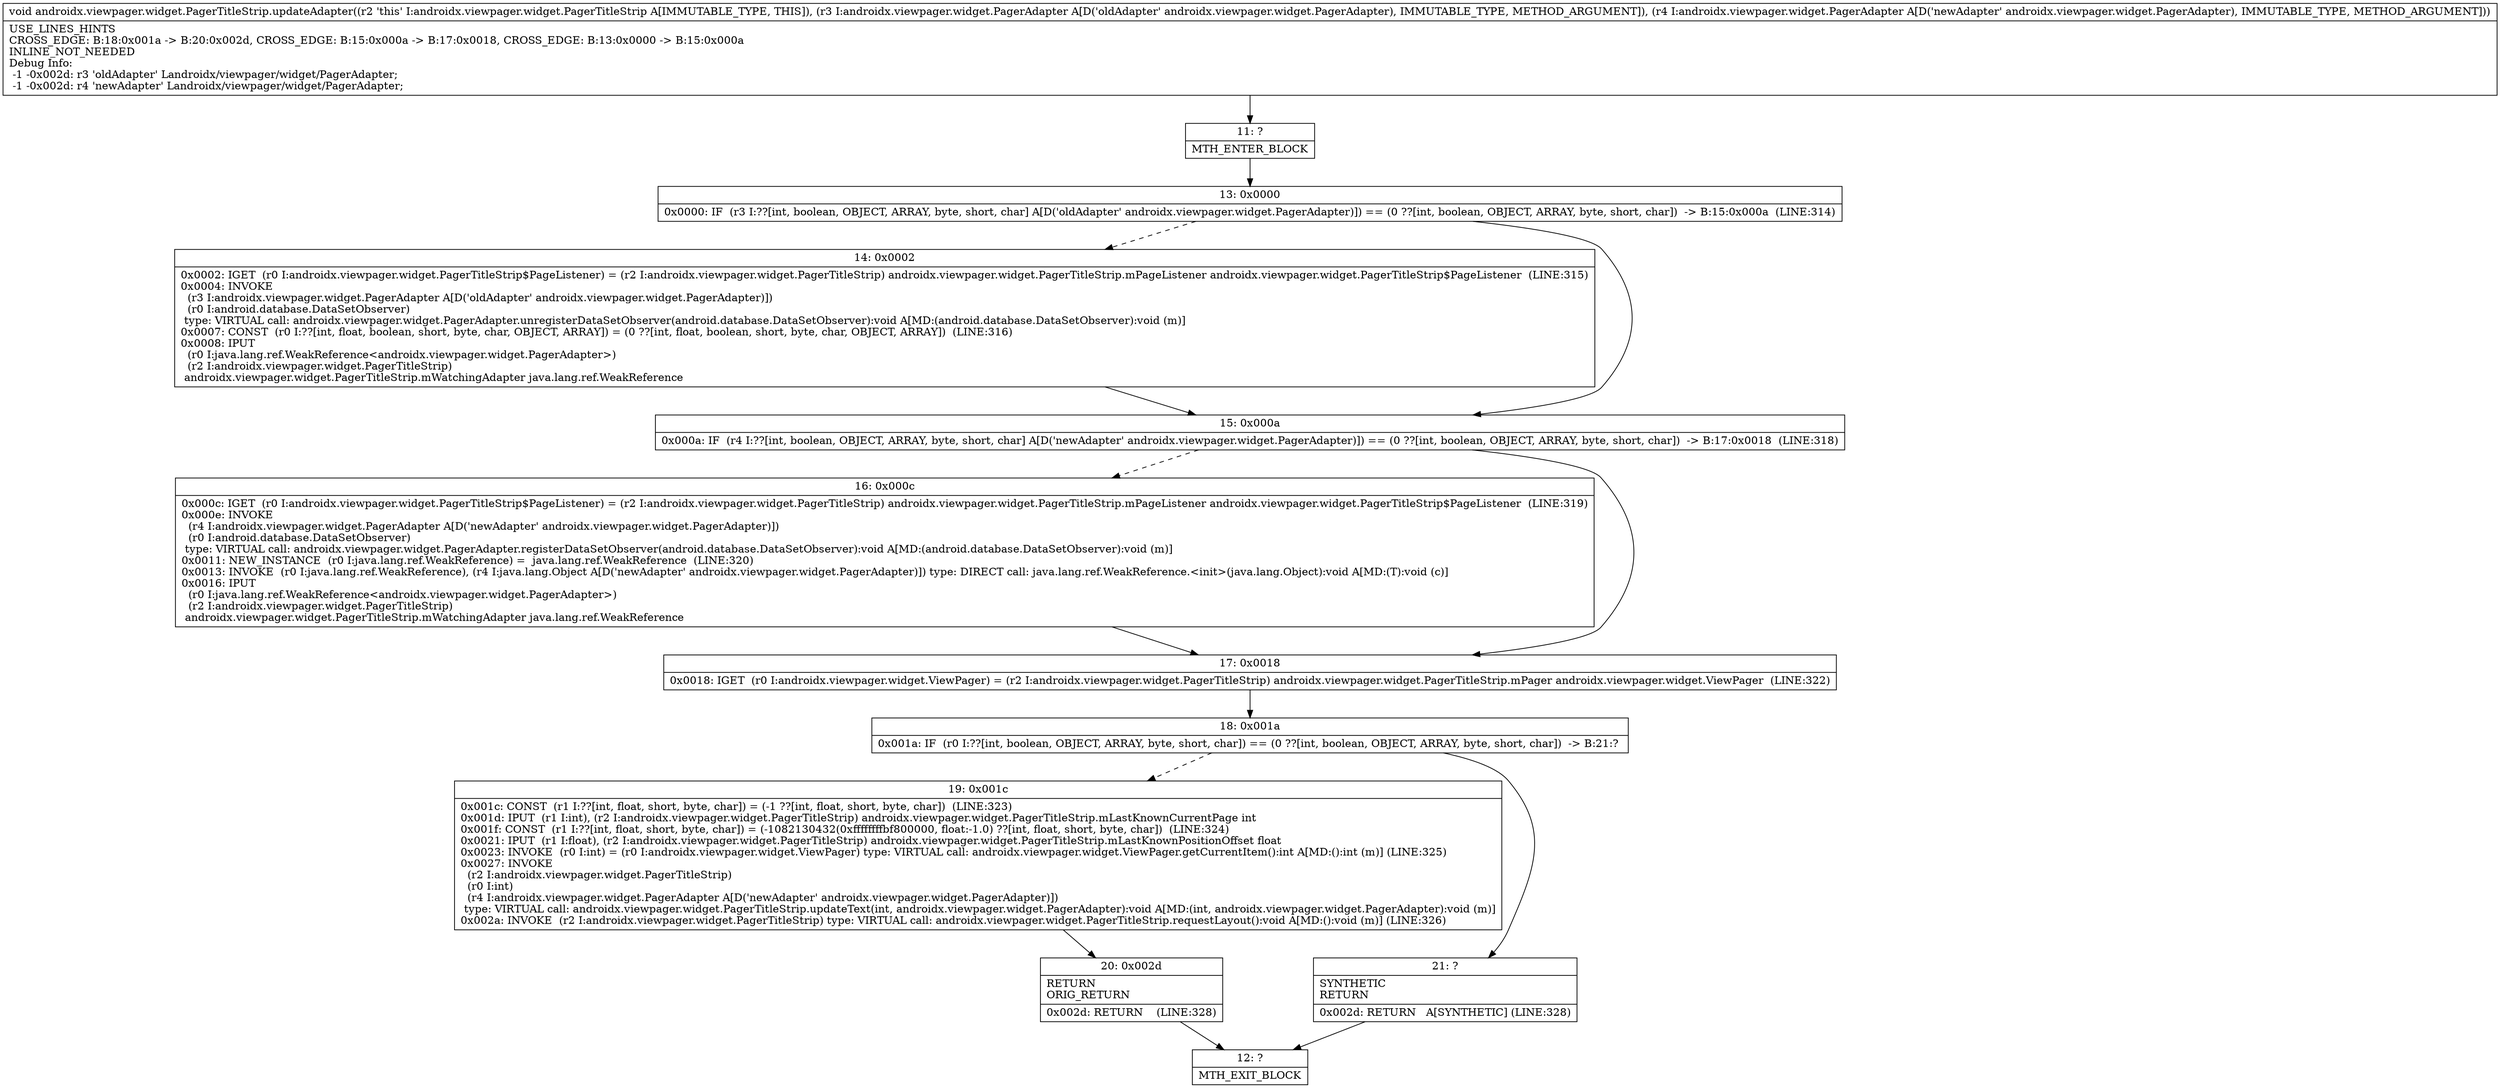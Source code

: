 digraph "CFG forandroidx.viewpager.widget.PagerTitleStrip.updateAdapter(Landroidx\/viewpager\/widget\/PagerAdapter;Landroidx\/viewpager\/widget\/PagerAdapter;)V" {
Node_11 [shape=record,label="{11\:\ ?|MTH_ENTER_BLOCK\l}"];
Node_13 [shape=record,label="{13\:\ 0x0000|0x0000: IF  (r3 I:??[int, boolean, OBJECT, ARRAY, byte, short, char] A[D('oldAdapter' androidx.viewpager.widget.PagerAdapter)]) == (0 ??[int, boolean, OBJECT, ARRAY, byte, short, char])  \-\> B:15:0x000a  (LINE:314)\l}"];
Node_14 [shape=record,label="{14\:\ 0x0002|0x0002: IGET  (r0 I:androidx.viewpager.widget.PagerTitleStrip$PageListener) = (r2 I:androidx.viewpager.widget.PagerTitleStrip) androidx.viewpager.widget.PagerTitleStrip.mPageListener androidx.viewpager.widget.PagerTitleStrip$PageListener  (LINE:315)\l0x0004: INVOKE  \l  (r3 I:androidx.viewpager.widget.PagerAdapter A[D('oldAdapter' androidx.viewpager.widget.PagerAdapter)])\l  (r0 I:android.database.DataSetObserver)\l type: VIRTUAL call: androidx.viewpager.widget.PagerAdapter.unregisterDataSetObserver(android.database.DataSetObserver):void A[MD:(android.database.DataSetObserver):void (m)]\l0x0007: CONST  (r0 I:??[int, float, boolean, short, byte, char, OBJECT, ARRAY]) = (0 ??[int, float, boolean, short, byte, char, OBJECT, ARRAY])  (LINE:316)\l0x0008: IPUT  \l  (r0 I:java.lang.ref.WeakReference\<androidx.viewpager.widget.PagerAdapter\>)\l  (r2 I:androidx.viewpager.widget.PagerTitleStrip)\l androidx.viewpager.widget.PagerTitleStrip.mWatchingAdapter java.lang.ref.WeakReference \l}"];
Node_15 [shape=record,label="{15\:\ 0x000a|0x000a: IF  (r4 I:??[int, boolean, OBJECT, ARRAY, byte, short, char] A[D('newAdapter' androidx.viewpager.widget.PagerAdapter)]) == (0 ??[int, boolean, OBJECT, ARRAY, byte, short, char])  \-\> B:17:0x0018  (LINE:318)\l}"];
Node_16 [shape=record,label="{16\:\ 0x000c|0x000c: IGET  (r0 I:androidx.viewpager.widget.PagerTitleStrip$PageListener) = (r2 I:androidx.viewpager.widget.PagerTitleStrip) androidx.viewpager.widget.PagerTitleStrip.mPageListener androidx.viewpager.widget.PagerTitleStrip$PageListener  (LINE:319)\l0x000e: INVOKE  \l  (r4 I:androidx.viewpager.widget.PagerAdapter A[D('newAdapter' androidx.viewpager.widget.PagerAdapter)])\l  (r0 I:android.database.DataSetObserver)\l type: VIRTUAL call: androidx.viewpager.widget.PagerAdapter.registerDataSetObserver(android.database.DataSetObserver):void A[MD:(android.database.DataSetObserver):void (m)]\l0x0011: NEW_INSTANCE  (r0 I:java.lang.ref.WeakReference) =  java.lang.ref.WeakReference  (LINE:320)\l0x0013: INVOKE  (r0 I:java.lang.ref.WeakReference), (r4 I:java.lang.Object A[D('newAdapter' androidx.viewpager.widget.PagerAdapter)]) type: DIRECT call: java.lang.ref.WeakReference.\<init\>(java.lang.Object):void A[MD:(T):void (c)]\l0x0016: IPUT  \l  (r0 I:java.lang.ref.WeakReference\<androidx.viewpager.widget.PagerAdapter\>)\l  (r2 I:androidx.viewpager.widget.PagerTitleStrip)\l androidx.viewpager.widget.PagerTitleStrip.mWatchingAdapter java.lang.ref.WeakReference \l}"];
Node_17 [shape=record,label="{17\:\ 0x0018|0x0018: IGET  (r0 I:androidx.viewpager.widget.ViewPager) = (r2 I:androidx.viewpager.widget.PagerTitleStrip) androidx.viewpager.widget.PagerTitleStrip.mPager androidx.viewpager.widget.ViewPager  (LINE:322)\l}"];
Node_18 [shape=record,label="{18\:\ 0x001a|0x001a: IF  (r0 I:??[int, boolean, OBJECT, ARRAY, byte, short, char]) == (0 ??[int, boolean, OBJECT, ARRAY, byte, short, char])  \-\> B:21:? \l}"];
Node_19 [shape=record,label="{19\:\ 0x001c|0x001c: CONST  (r1 I:??[int, float, short, byte, char]) = (\-1 ??[int, float, short, byte, char])  (LINE:323)\l0x001d: IPUT  (r1 I:int), (r2 I:androidx.viewpager.widget.PagerTitleStrip) androidx.viewpager.widget.PagerTitleStrip.mLastKnownCurrentPage int \l0x001f: CONST  (r1 I:??[int, float, short, byte, char]) = (\-1082130432(0xffffffffbf800000, float:\-1.0) ??[int, float, short, byte, char])  (LINE:324)\l0x0021: IPUT  (r1 I:float), (r2 I:androidx.viewpager.widget.PagerTitleStrip) androidx.viewpager.widget.PagerTitleStrip.mLastKnownPositionOffset float \l0x0023: INVOKE  (r0 I:int) = (r0 I:androidx.viewpager.widget.ViewPager) type: VIRTUAL call: androidx.viewpager.widget.ViewPager.getCurrentItem():int A[MD:():int (m)] (LINE:325)\l0x0027: INVOKE  \l  (r2 I:androidx.viewpager.widget.PagerTitleStrip)\l  (r0 I:int)\l  (r4 I:androidx.viewpager.widget.PagerAdapter A[D('newAdapter' androidx.viewpager.widget.PagerAdapter)])\l type: VIRTUAL call: androidx.viewpager.widget.PagerTitleStrip.updateText(int, androidx.viewpager.widget.PagerAdapter):void A[MD:(int, androidx.viewpager.widget.PagerAdapter):void (m)]\l0x002a: INVOKE  (r2 I:androidx.viewpager.widget.PagerTitleStrip) type: VIRTUAL call: androidx.viewpager.widget.PagerTitleStrip.requestLayout():void A[MD:():void (m)] (LINE:326)\l}"];
Node_20 [shape=record,label="{20\:\ 0x002d|RETURN\lORIG_RETURN\l|0x002d: RETURN    (LINE:328)\l}"];
Node_12 [shape=record,label="{12\:\ ?|MTH_EXIT_BLOCK\l}"];
Node_21 [shape=record,label="{21\:\ ?|SYNTHETIC\lRETURN\l|0x002d: RETURN   A[SYNTHETIC] (LINE:328)\l}"];
MethodNode[shape=record,label="{void androidx.viewpager.widget.PagerTitleStrip.updateAdapter((r2 'this' I:androidx.viewpager.widget.PagerTitleStrip A[IMMUTABLE_TYPE, THIS]), (r3 I:androidx.viewpager.widget.PagerAdapter A[D('oldAdapter' androidx.viewpager.widget.PagerAdapter), IMMUTABLE_TYPE, METHOD_ARGUMENT]), (r4 I:androidx.viewpager.widget.PagerAdapter A[D('newAdapter' androidx.viewpager.widget.PagerAdapter), IMMUTABLE_TYPE, METHOD_ARGUMENT]))  | USE_LINES_HINTS\lCROSS_EDGE: B:18:0x001a \-\> B:20:0x002d, CROSS_EDGE: B:15:0x000a \-\> B:17:0x0018, CROSS_EDGE: B:13:0x0000 \-\> B:15:0x000a\lINLINE_NOT_NEEDED\lDebug Info:\l  \-1 \-0x002d: r3 'oldAdapter' Landroidx\/viewpager\/widget\/PagerAdapter;\l  \-1 \-0x002d: r4 'newAdapter' Landroidx\/viewpager\/widget\/PagerAdapter;\l}"];
MethodNode -> Node_11;Node_11 -> Node_13;
Node_13 -> Node_14[style=dashed];
Node_13 -> Node_15;
Node_14 -> Node_15;
Node_15 -> Node_16[style=dashed];
Node_15 -> Node_17;
Node_16 -> Node_17;
Node_17 -> Node_18;
Node_18 -> Node_19[style=dashed];
Node_18 -> Node_21;
Node_19 -> Node_20;
Node_20 -> Node_12;
Node_21 -> Node_12;
}

